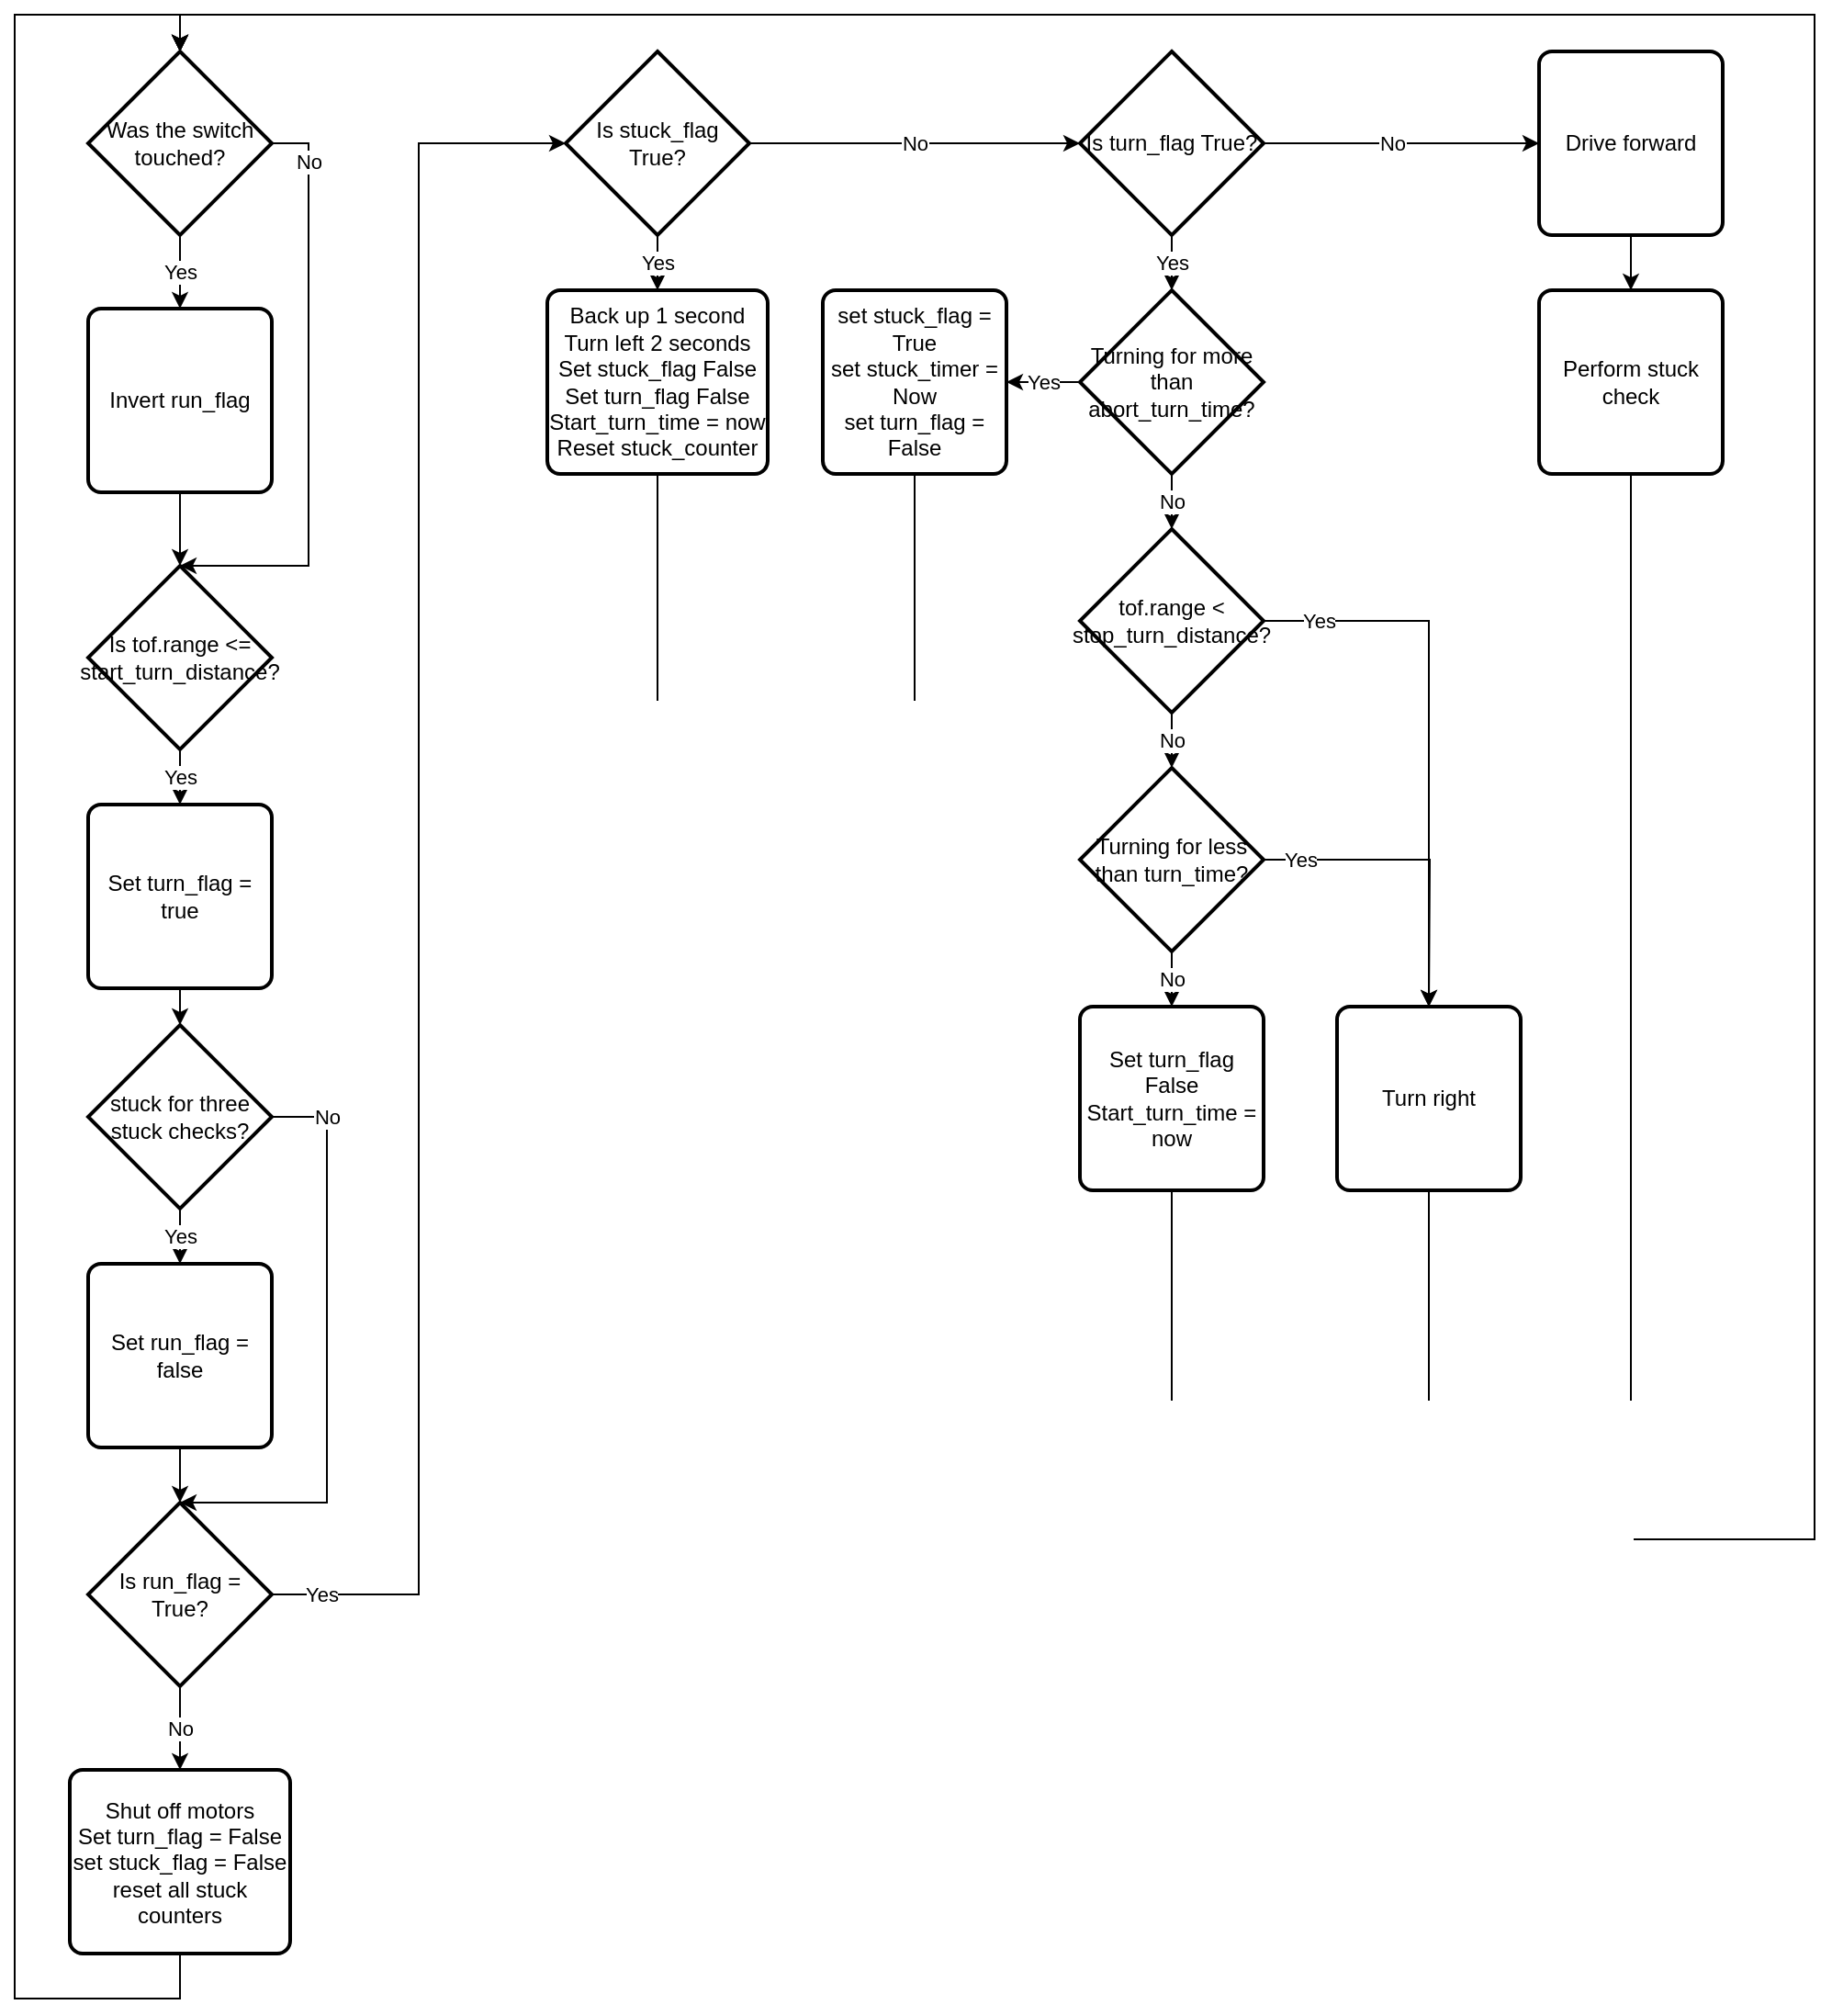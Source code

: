 <mxfile version="14.5.10" type="github">
  <diagram id="C5RBs43oDa-KdzZeNtuy" name="Page-1">
    <mxGraphModel dx="1422" dy="762" grid="1" gridSize="10" guides="1" tooltips="1" connect="1" arrows="1" fold="1" page="1" pageScale="1" pageWidth="827" pageHeight="1169" math="0" shadow="0">
      <root>
        <mxCell id="WIyWlLk6GJQsqaUBKTNV-0" />
        <mxCell id="WIyWlLk6GJQsqaUBKTNV-1" parent="WIyWlLk6GJQsqaUBKTNV-0" />
        <mxCell id="HyGsmqmq2-tZ3dPpX5dJ-2" value="Yes" style="edgeStyle=orthogonalEdgeStyle;rounded=0;orthogonalLoop=1;jettySize=auto;html=1;exitX=0.5;exitY=1;exitDx=0;exitDy=0;exitPerimeter=0;entryX=0.5;entryY=0;entryDx=0;entryDy=0;" edge="1" parent="WIyWlLk6GJQsqaUBKTNV-1" source="HyGsmqmq2-tZ3dPpX5dJ-0" target="HyGsmqmq2-tZ3dPpX5dJ-1">
          <mxGeometry relative="1" as="geometry" />
        </mxCell>
        <mxCell id="HyGsmqmq2-tZ3dPpX5dJ-5" value="No" style="edgeStyle=orthogonalEdgeStyle;rounded=0;orthogonalLoop=1;jettySize=auto;html=1;exitX=1;exitY=0.5;exitDx=0;exitDy=0;exitPerimeter=0;entryX=0.5;entryY=0;entryDx=0;entryDy=0;entryPerimeter=0;" edge="1" parent="WIyWlLk6GJQsqaUBKTNV-1" source="HyGsmqmq2-tZ3dPpX5dJ-0" target="HyGsmqmq2-tZ3dPpX5dJ-3">
          <mxGeometry x="-0.812" relative="1" as="geometry">
            <Array as="points">
              <mxPoint x="230" y="90" />
              <mxPoint x="230" y="320" />
            </Array>
            <mxPoint as="offset" />
          </mxGeometry>
        </mxCell>
        <mxCell id="HyGsmqmq2-tZ3dPpX5dJ-0" value="Was the switch touched?" style="strokeWidth=2;html=1;shape=mxgraph.flowchart.decision;whiteSpace=wrap;" vertex="1" parent="WIyWlLk6GJQsqaUBKTNV-1">
          <mxGeometry x="110" y="40" width="100" height="100" as="geometry" />
        </mxCell>
        <mxCell id="HyGsmqmq2-tZ3dPpX5dJ-4" style="edgeStyle=orthogonalEdgeStyle;rounded=0;orthogonalLoop=1;jettySize=auto;html=1;exitX=0.5;exitY=1;exitDx=0;exitDy=0;entryX=0.5;entryY=0;entryDx=0;entryDy=0;entryPerimeter=0;" edge="1" parent="WIyWlLk6GJQsqaUBKTNV-1" source="HyGsmqmq2-tZ3dPpX5dJ-1" target="HyGsmqmq2-tZ3dPpX5dJ-3">
          <mxGeometry relative="1" as="geometry" />
        </mxCell>
        <mxCell id="HyGsmqmq2-tZ3dPpX5dJ-1" value="Invert run_flag" style="rounded=1;whiteSpace=wrap;html=1;absoluteArcSize=1;arcSize=14;strokeWidth=2;" vertex="1" parent="WIyWlLk6GJQsqaUBKTNV-1">
          <mxGeometry x="110" y="180" width="100" height="100" as="geometry" />
        </mxCell>
        <mxCell id="HyGsmqmq2-tZ3dPpX5dJ-7" value="Yes" style="edgeStyle=orthogonalEdgeStyle;rounded=0;orthogonalLoop=1;jettySize=auto;html=1;exitX=0.5;exitY=1;exitDx=0;exitDy=0;exitPerimeter=0;entryX=0.5;entryY=0;entryDx=0;entryDy=0;" edge="1" parent="WIyWlLk6GJQsqaUBKTNV-1" source="HyGsmqmq2-tZ3dPpX5dJ-3" target="HyGsmqmq2-tZ3dPpX5dJ-6">
          <mxGeometry relative="1" as="geometry" />
        </mxCell>
        <mxCell id="HyGsmqmq2-tZ3dPpX5dJ-3" value="Is tof.range &amp;lt;= start_turn_distance?" style="strokeWidth=2;html=1;shape=mxgraph.flowchart.decision;whiteSpace=wrap;" vertex="1" parent="WIyWlLk6GJQsqaUBKTNV-1">
          <mxGeometry x="110" y="320" width="100" height="100" as="geometry" />
        </mxCell>
        <mxCell id="HyGsmqmq2-tZ3dPpX5dJ-50" style="edgeStyle=orthogonalEdgeStyle;rounded=0;orthogonalLoop=1;jettySize=auto;html=1;exitX=0.5;exitY=1;exitDx=0;exitDy=0;entryX=0.5;entryY=0;entryDx=0;entryDy=0;entryPerimeter=0;" edge="1" parent="WIyWlLk6GJQsqaUBKTNV-1" source="HyGsmqmq2-tZ3dPpX5dJ-6" target="HyGsmqmq2-tZ3dPpX5dJ-48">
          <mxGeometry relative="1" as="geometry" />
        </mxCell>
        <mxCell id="HyGsmqmq2-tZ3dPpX5dJ-6" value="Set turn_flag = true" style="rounded=1;whiteSpace=wrap;html=1;absoluteArcSize=1;arcSize=14;strokeWidth=2;" vertex="1" parent="WIyWlLk6GJQsqaUBKTNV-1">
          <mxGeometry x="110" y="450" width="100" height="100" as="geometry" />
        </mxCell>
        <mxCell id="HyGsmqmq2-tZ3dPpX5dJ-15" value="No" style="edgeStyle=orthogonalEdgeStyle;rounded=0;orthogonalLoop=1;jettySize=auto;html=1;exitX=0.5;exitY=1;exitDx=0;exitDy=0;exitPerimeter=0;entryX=0.5;entryY=0;entryDx=0;entryDy=0;" edge="1" parent="WIyWlLk6GJQsqaUBKTNV-1" source="HyGsmqmq2-tZ3dPpX5dJ-9" target="HyGsmqmq2-tZ3dPpX5dJ-14">
          <mxGeometry relative="1" as="geometry" />
        </mxCell>
        <mxCell id="HyGsmqmq2-tZ3dPpX5dJ-22" value="Yes" style="edgeStyle=orthogonalEdgeStyle;rounded=0;orthogonalLoop=1;jettySize=auto;html=1;exitX=1;exitY=0.5;exitDx=0;exitDy=0;exitPerimeter=0;entryX=0;entryY=0.5;entryDx=0;entryDy=0;entryPerimeter=0;" edge="1" parent="WIyWlLk6GJQsqaUBKTNV-1" source="HyGsmqmq2-tZ3dPpX5dJ-9" target="HyGsmqmq2-tZ3dPpX5dJ-17">
          <mxGeometry x="-0.943" relative="1" as="geometry">
            <mxPoint as="offset" />
          </mxGeometry>
        </mxCell>
        <mxCell id="HyGsmqmq2-tZ3dPpX5dJ-9" value="Is run_flag = True?" style="strokeWidth=2;html=1;shape=mxgraph.flowchart.decision;whiteSpace=wrap;" vertex="1" parent="WIyWlLk6GJQsqaUBKTNV-1">
          <mxGeometry x="110" y="830" width="100" height="100" as="geometry" />
        </mxCell>
        <mxCell id="HyGsmqmq2-tZ3dPpX5dJ-16" style="edgeStyle=orthogonalEdgeStyle;rounded=0;orthogonalLoop=1;jettySize=auto;html=1;exitX=0.5;exitY=1;exitDx=0;exitDy=0;entryX=0.5;entryY=0;entryDx=0;entryDy=0;entryPerimeter=0;" edge="1" parent="WIyWlLk6GJQsqaUBKTNV-1" source="HyGsmqmq2-tZ3dPpX5dJ-14" target="HyGsmqmq2-tZ3dPpX5dJ-0">
          <mxGeometry relative="1" as="geometry">
            <Array as="points">
              <mxPoint x="160" y="1100" />
              <mxPoint x="70" y="1100" />
              <mxPoint x="70" y="20" />
              <mxPoint x="160" y="20" />
            </Array>
          </mxGeometry>
        </mxCell>
        <mxCell id="HyGsmqmq2-tZ3dPpX5dJ-14" value="&lt;span&gt;Shut off motors&lt;/span&gt;&lt;br&gt;&lt;span&gt;Set turn_flag = False&lt;/span&gt;&lt;br&gt;&lt;span&gt;set stuck_flag = False&lt;/span&gt;&lt;br&gt;&lt;span&gt;reset all stuck counters&lt;/span&gt;" style="rounded=1;whiteSpace=wrap;html=1;absoluteArcSize=1;arcSize=14;strokeWidth=2;" vertex="1" parent="WIyWlLk6GJQsqaUBKTNV-1">
          <mxGeometry x="100" y="975.5" width="120" height="100" as="geometry" />
        </mxCell>
        <mxCell id="HyGsmqmq2-tZ3dPpX5dJ-19" value="Yes" style="edgeStyle=orthogonalEdgeStyle;rounded=0;orthogonalLoop=1;jettySize=auto;html=1;exitX=0.5;exitY=1;exitDx=0;exitDy=0;exitPerimeter=0;entryX=0.5;entryY=0;entryDx=0;entryDy=0;" edge="1" parent="WIyWlLk6GJQsqaUBKTNV-1" source="HyGsmqmq2-tZ3dPpX5dJ-17" target="HyGsmqmq2-tZ3dPpX5dJ-18">
          <mxGeometry relative="1" as="geometry" />
        </mxCell>
        <mxCell id="HyGsmqmq2-tZ3dPpX5dJ-23" value="No" style="edgeStyle=orthogonalEdgeStyle;rounded=0;orthogonalLoop=1;jettySize=auto;html=1;exitX=1;exitY=0.5;exitDx=0;exitDy=0;exitPerimeter=0;entryX=0;entryY=0.5;entryDx=0;entryDy=0;entryPerimeter=0;" edge="1" parent="WIyWlLk6GJQsqaUBKTNV-1" source="HyGsmqmq2-tZ3dPpX5dJ-17" target="HyGsmqmq2-tZ3dPpX5dJ-20">
          <mxGeometry relative="1" as="geometry" />
        </mxCell>
        <mxCell id="HyGsmqmq2-tZ3dPpX5dJ-17" value="Is stuck_flag True?" style="strokeWidth=2;html=1;shape=mxgraph.flowchart.decision;whiteSpace=wrap;" vertex="1" parent="WIyWlLk6GJQsqaUBKTNV-1">
          <mxGeometry x="370" y="40" width="100" height="100" as="geometry" />
        </mxCell>
        <mxCell id="HyGsmqmq2-tZ3dPpX5dJ-35" style="edgeStyle=orthogonalEdgeStyle;rounded=0;orthogonalLoop=1;jettySize=auto;html=1;entryX=0.5;entryY=0;entryDx=0;entryDy=0;entryPerimeter=0;" edge="1" parent="WIyWlLk6GJQsqaUBKTNV-1" source="HyGsmqmq2-tZ3dPpX5dJ-18" target="HyGsmqmq2-tZ3dPpX5dJ-0">
          <mxGeometry relative="1" as="geometry">
            <Array as="points">
              <mxPoint x="420" y="850" />
              <mxPoint x="1050" y="850" />
              <mxPoint x="1050" y="20" />
              <mxPoint x="160" y="20" />
            </Array>
          </mxGeometry>
        </mxCell>
        <mxCell id="HyGsmqmq2-tZ3dPpX5dJ-18" value="Back up 1 second&lt;br&gt;Turn left 2 seconds&lt;br&gt;Set stuck_flag False&lt;br&gt;Set turn_flag False&lt;br&gt;Start_turn_time = now&lt;br&gt;Reset stuck_counter" style="rounded=1;whiteSpace=wrap;html=1;absoluteArcSize=1;arcSize=14;strokeWidth=2;" vertex="1" parent="WIyWlLk6GJQsqaUBKTNV-1">
          <mxGeometry x="360" y="170" width="120" height="100" as="geometry" />
        </mxCell>
        <mxCell id="HyGsmqmq2-tZ3dPpX5dJ-24" value="Yes" style="edgeStyle=orthogonalEdgeStyle;rounded=0;orthogonalLoop=1;jettySize=auto;html=1;exitX=0.5;exitY=1;exitDx=0;exitDy=0;exitPerimeter=0;entryX=0.5;entryY=0;entryDx=0;entryDy=0;entryPerimeter=0;" edge="1" parent="WIyWlLk6GJQsqaUBKTNV-1" source="HyGsmqmq2-tZ3dPpX5dJ-20" target="HyGsmqmq2-tZ3dPpX5dJ-21">
          <mxGeometry relative="1" as="geometry" />
        </mxCell>
        <mxCell id="HyGsmqmq2-tZ3dPpX5dJ-37" value="No" style="edgeStyle=orthogonalEdgeStyle;rounded=0;orthogonalLoop=1;jettySize=auto;html=1;exitX=1;exitY=0.5;exitDx=0;exitDy=0;exitPerimeter=0;entryX=0;entryY=0.5;entryDx=0;entryDy=0;" edge="1" parent="WIyWlLk6GJQsqaUBKTNV-1" source="HyGsmqmq2-tZ3dPpX5dJ-20" target="HyGsmqmq2-tZ3dPpX5dJ-36">
          <mxGeometry x="-0.067" relative="1" as="geometry">
            <mxPoint as="offset" />
          </mxGeometry>
        </mxCell>
        <mxCell id="HyGsmqmq2-tZ3dPpX5dJ-20" value="Is turn_flag True?" style="strokeWidth=2;html=1;shape=mxgraph.flowchart.decision;whiteSpace=wrap;" vertex="1" parent="WIyWlLk6GJQsqaUBKTNV-1">
          <mxGeometry x="650" y="40" width="100" height="100" as="geometry" />
        </mxCell>
        <mxCell id="HyGsmqmq2-tZ3dPpX5dJ-26" value="No" style="edgeStyle=orthogonalEdgeStyle;rounded=0;orthogonalLoop=1;jettySize=auto;html=1;exitX=0.5;exitY=1;exitDx=0;exitDy=0;exitPerimeter=0;entryX=0.5;entryY=0;entryDx=0;entryDy=0;entryPerimeter=0;" edge="1" parent="WIyWlLk6GJQsqaUBKTNV-1" source="HyGsmqmq2-tZ3dPpX5dJ-21" target="HyGsmqmq2-tZ3dPpX5dJ-25">
          <mxGeometry relative="1" as="geometry" />
        </mxCell>
        <mxCell id="HyGsmqmq2-tZ3dPpX5dJ-45" value="Yes" style="edgeStyle=orthogonalEdgeStyle;rounded=0;orthogonalLoop=1;jettySize=auto;html=1;" edge="1" parent="WIyWlLk6GJQsqaUBKTNV-1" source="HyGsmqmq2-tZ3dPpX5dJ-21" target="HyGsmqmq2-tZ3dPpX5dJ-44">
          <mxGeometry relative="1" as="geometry" />
        </mxCell>
        <mxCell id="HyGsmqmq2-tZ3dPpX5dJ-21" value="Turning for more than abort_turn_time?" style="strokeWidth=2;html=1;shape=mxgraph.flowchart.decision;whiteSpace=wrap;" vertex="1" parent="WIyWlLk6GJQsqaUBKTNV-1">
          <mxGeometry x="650" y="170" width="100" height="100" as="geometry" />
        </mxCell>
        <mxCell id="HyGsmqmq2-tZ3dPpX5dJ-28" value="No" style="edgeStyle=orthogonalEdgeStyle;rounded=0;orthogonalLoop=1;jettySize=auto;html=1;exitX=0.5;exitY=1;exitDx=0;exitDy=0;exitPerimeter=0;entryX=0.5;entryY=0;entryDx=0;entryDy=0;entryPerimeter=0;" edge="1" parent="WIyWlLk6GJQsqaUBKTNV-1" source="HyGsmqmq2-tZ3dPpX5dJ-25" target="HyGsmqmq2-tZ3dPpX5dJ-27">
          <mxGeometry relative="1" as="geometry" />
        </mxCell>
        <mxCell id="HyGsmqmq2-tZ3dPpX5dJ-32" value="Yes" style="edgeStyle=orthogonalEdgeStyle;rounded=0;orthogonalLoop=1;jettySize=auto;html=1;exitX=1;exitY=0.5;exitDx=0;exitDy=0;exitPerimeter=0;entryX=0.5;entryY=0;entryDx=0;entryDy=0;" edge="1" parent="WIyWlLk6GJQsqaUBKTNV-1" source="HyGsmqmq2-tZ3dPpX5dJ-25" target="HyGsmqmq2-tZ3dPpX5dJ-31">
          <mxGeometry x="-0.8" relative="1" as="geometry">
            <mxPoint as="offset" />
          </mxGeometry>
        </mxCell>
        <mxCell id="HyGsmqmq2-tZ3dPpX5dJ-25" value="tof.range &amp;lt; stop_turn_distance?" style="strokeWidth=2;html=1;shape=mxgraph.flowchart.decision;whiteSpace=wrap;" vertex="1" parent="WIyWlLk6GJQsqaUBKTNV-1">
          <mxGeometry x="650" y="300" width="100" height="100" as="geometry" />
        </mxCell>
        <mxCell id="HyGsmqmq2-tZ3dPpX5dJ-30" value="No" style="edgeStyle=orthogonalEdgeStyle;rounded=0;orthogonalLoop=1;jettySize=auto;html=1;exitX=0.5;exitY=1;exitDx=0;exitDy=0;exitPerimeter=0;entryX=0.5;entryY=0;entryDx=0;entryDy=0;" edge="1" parent="WIyWlLk6GJQsqaUBKTNV-1" source="HyGsmqmq2-tZ3dPpX5dJ-27" target="HyGsmqmq2-tZ3dPpX5dJ-29">
          <mxGeometry relative="1" as="geometry" />
        </mxCell>
        <mxCell id="HyGsmqmq2-tZ3dPpX5dJ-33" value="Yes" style="edgeStyle=orthogonalEdgeStyle;rounded=0;orthogonalLoop=1;jettySize=auto;html=1;exitX=1;exitY=0.5;exitDx=0;exitDy=0;exitPerimeter=0;" edge="1" parent="WIyWlLk6GJQsqaUBKTNV-1" source="HyGsmqmq2-tZ3dPpX5dJ-27">
          <mxGeometry x="-0.765" relative="1" as="geometry">
            <mxPoint x="840" y="560" as="targetPoint" />
            <mxPoint as="offset" />
          </mxGeometry>
        </mxCell>
        <mxCell id="HyGsmqmq2-tZ3dPpX5dJ-27" value="Turning for less than turn_time?" style="strokeWidth=2;html=1;shape=mxgraph.flowchart.decision;whiteSpace=wrap;" vertex="1" parent="WIyWlLk6GJQsqaUBKTNV-1">
          <mxGeometry x="650" y="430" width="100" height="100" as="geometry" />
        </mxCell>
        <mxCell id="HyGsmqmq2-tZ3dPpX5dJ-41" style="edgeStyle=orthogonalEdgeStyle;rounded=0;orthogonalLoop=1;jettySize=auto;html=1;entryX=0.5;entryY=0;entryDx=0;entryDy=0;entryPerimeter=0;" edge="1" parent="WIyWlLk6GJQsqaUBKTNV-1" source="HyGsmqmq2-tZ3dPpX5dJ-29" target="HyGsmqmq2-tZ3dPpX5dJ-0">
          <mxGeometry relative="1" as="geometry">
            <Array as="points">
              <mxPoint x="700" y="850" />
              <mxPoint x="1050" y="850" />
              <mxPoint x="1050" y="20" />
              <mxPoint x="160" y="20" />
            </Array>
          </mxGeometry>
        </mxCell>
        <mxCell id="HyGsmqmq2-tZ3dPpX5dJ-29" value="Set turn_flag False&lt;br&gt;Start_turn_time = now" style="rounded=1;whiteSpace=wrap;html=1;absoluteArcSize=1;arcSize=14;strokeWidth=2;" vertex="1" parent="WIyWlLk6GJQsqaUBKTNV-1">
          <mxGeometry x="650" y="560" width="100" height="100" as="geometry" />
        </mxCell>
        <mxCell id="HyGsmqmq2-tZ3dPpX5dJ-42" style="edgeStyle=orthogonalEdgeStyle;rounded=0;orthogonalLoop=1;jettySize=auto;html=1;entryX=0.5;entryY=0;entryDx=0;entryDy=0;entryPerimeter=0;" edge="1" parent="WIyWlLk6GJQsqaUBKTNV-1" source="HyGsmqmq2-tZ3dPpX5dJ-31" target="HyGsmqmq2-tZ3dPpX5dJ-0">
          <mxGeometry relative="1" as="geometry">
            <Array as="points">
              <mxPoint x="840" y="850" />
              <mxPoint x="1050" y="850" />
              <mxPoint x="1050" y="20" />
              <mxPoint x="160" y="20" />
            </Array>
          </mxGeometry>
        </mxCell>
        <mxCell id="HyGsmqmq2-tZ3dPpX5dJ-31" value="Turn right" style="rounded=1;whiteSpace=wrap;html=1;absoluteArcSize=1;arcSize=14;strokeWidth=2;" vertex="1" parent="WIyWlLk6GJQsqaUBKTNV-1">
          <mxGeometry x="790" y="560" width="100" height="100" as="geometry" />
        </mxCell>
        <mxCell id="HyGsmqmq2-tZ3dPpX5dJ-39" style="edgeStyle=orthogonalEdgeStyle;rounded=0;orthogonalLoop=1;jettySize=auto;html=1;" edge="1" parent="WIyWlLk6GJQsqaUBKTNV-1" source="HyGsmqmq2-tZ3dPpX5dJ-36" target="HyGsmqmq2-tZ3dPpX5dJ-38">
          <mxGeometry relative="1" as="geometry" />
        </mxCell>
        <mxCell id="HyGsmqmq2-tZ3dPpX5dJ-36" value="Drive forward" style="rounded=1;whiteSpace=wrap;html=1;absoluteArcSize=1;arcSize=14;strokeWidth=2;" vertex="1" parent="WIyWlLk6GJQsqaUBKTNV-1">
          <mxGeometry x="900" y="40" width="100" height="100" as="geometry" />
        </mxCell>
        <mxCell id="HyGsmqmq2-tZ3dPpX5dJ-40" style="edgeStyle=orthogonalEdgeStyle;rounded=0;orthogonalLoop=1;jettySize=auto;html=1;" edge="1" parent="WIyWlLk6GJQsqaUBKTNV-1" source="HyGsmqmq2-tZ3dPpX5dJ-38">
          <mxGeometry relative="1" as="geometry">
            <mxPoint x="160" y="40" as="targetPoint" />
            <Array as="points">
              <mxPoint x="950" y="850" />
              <mxPoint x="1050" y="850" />
              <mxPoint x="1050" y="20" />
              <mxPoint x="160" y="20" />
            </Array>
          </mxGeometry>
        </mxCell>
        <mxCell id="HyGsmqmq2-tZ3dPpX5dJ-38" value="Perform stuck check" style="rounded=1;whiteSpace=wrap;html=1;absoluteArcSize=1;arcSize=14;strokeWidth=2;" vertex="1" parent="WIyWlLk6GJQsqaUBKTNV-1">
          <mxGeometry x="900" y="170" width="100" height="100" as="geometry" />
        </mxCell>
        <mxCell id="HyGsmqmq2-tZ3dPpX5dJ-46" style="edgeStyle=orthogonalEdgeStyle;rounded=0;orthogonalLoop=1;jettySize=auto;html=1;exitX=0.5;exitY=1;exitDx=0;exitDy=0;entryX=0.5;entryY=0;entryDx=0;entryDy=0;entryPerimeter=0;" edge="1" parent="WIyWlLk6GJQsqaUBKTNV-1" source="HyGsmqmq2-tZ3dPpX5dJ-44" target="HyGsmqmq2-tZ3dPpX5dJ-0">
          <mxGeometry relative="1" as="geometry">
            <Array as="points">
              <mxPoint x="560" y="850" />
              <mxPoint x="1050" y="850" />
              <mxPoint x="1050" y="20" />
              <mxPoint x="160" y="20" />
            </Array>
          </mxGeometry>
        </mxCell>
        <mxCell id="HyGsmqmq2-tZ3dPpX5dJ-44" value="set stuck_flag = True&lt;br&gt;set stuck_timer = Now&lt;br&gt;set turn_flag = False&lt;br&gt;" style="rounded=1;whiteSpace=wrap;html=1;absoluteArcSize=1;arcSize=14;strokeWidth=2;" vertex="1" parent="WIyWlLk6GJQsqaUBKTNV-1">
          <mxGeometry x="510" y="170" width="100" height="100" as="geometry" />
        </mxCell>
        <mxCell id="HyGsmqmq2-tZ3dPpX5dJ-51" value="Yes" style="edgeStyle=orthogonalEdgeStyle;rounded=0;orthogonalLoop=1;jettySize=auto;html=1;exitX=0.5;exitY=1;exitDx=0;exitDy=0;exitPerimeter=0;entryX=0.5;entryY=0;entryDx=0;entryDy=0;" edge="1" parent="WIyWlLk6GJQsqaUBKTNV-1" source="HyGsmqmq2-tZ3dPpX5dJ-48" target="HyGsmqmq2-tZ3dPpX5dJ-49">
          <mxGeometry relative="1" as="geometry" />
        </mxCell>
        <mxCell id="HyGsmqmq2-tZ3dPpX5dJ-53" value="No" style="edgeStyle=orthogonalEdgeStyle;rounded=0;orthogonalLoop=1;jettySize=auto;html=1;entryX=0.5;entryY=0;entryDx=0;entryDy=0;entryPerimeter=0;" edge="1" parent="WIyWlLk6GJQsqaUBKTNV-1" source="HyGsmqmq2-tZ3dPpX5dJ-48" target="HyGsmqmq2-tZ3dPpX5dJ-9">
          <mxGeometry x="-0.812" relative="1" as="geometry">
            <Array as="points">
              <mxPoint x="240" y="620" />
              <mxPoint x="240" y="830" />
            </Array>
            <mxPoint as="offset" />
          </mxGeometry>
        </mxCell>
        <mxCell id="HyGsmqmq2-tZ3dPpX5dJ-48" value="stuck for three stuck checks?" style="strokeWidth=2;html=1;shape=mxgraph.flowchart.decision;whiteSpace=wrap;" vertex="1" parent="WIyWlLk6GJQsqaUBKTNV-1">
          <mxGeometry x="110" y="570" width="100" height="100" as="geometry" />
        </mxCell>
        <mxCell id="HyGsmqmq2-tZ3dPpX5dJ-52" style="edgeStyle=orthogonalEdgeStyle;rounded=0;orthogonalLoop=1;jettySize=auto;html=1;exitX=0.5;exitY=1;exitDx=0;exitDy=0;entryX=0.5;entryY=0;entryDx=0;entryDy=0;entryPerimeter=0;" edge="1" parent="WIyWlLk6GJQsqaUBKTNV-1" source="HyGsmqmq2-tZ3dPpX5dJ-49" target="HyGsmqmq2-tZ3dPpX5dJ-9">
          <mxGeometry relative="1" as="geometry" />
        </mxCell>
        <mxCell id="HyGsmqmq2-tZ3dPpX5dJ-49" value="Set run_flag = false" style="rounded=1;whiteSpace=wrap;html=1;absoluteArcSize=1;arcSize=14;strokeWidth=2;" vertex="1" parent="WIyWlLk6GJQsqaUBKTNV-1">
          <mxGeometry x="110" y="700" width="100" height="100" as="geometry" />
        </mxCell>
      </root>
    </mxGraphModel>
  </diagram>
</mxfile>
